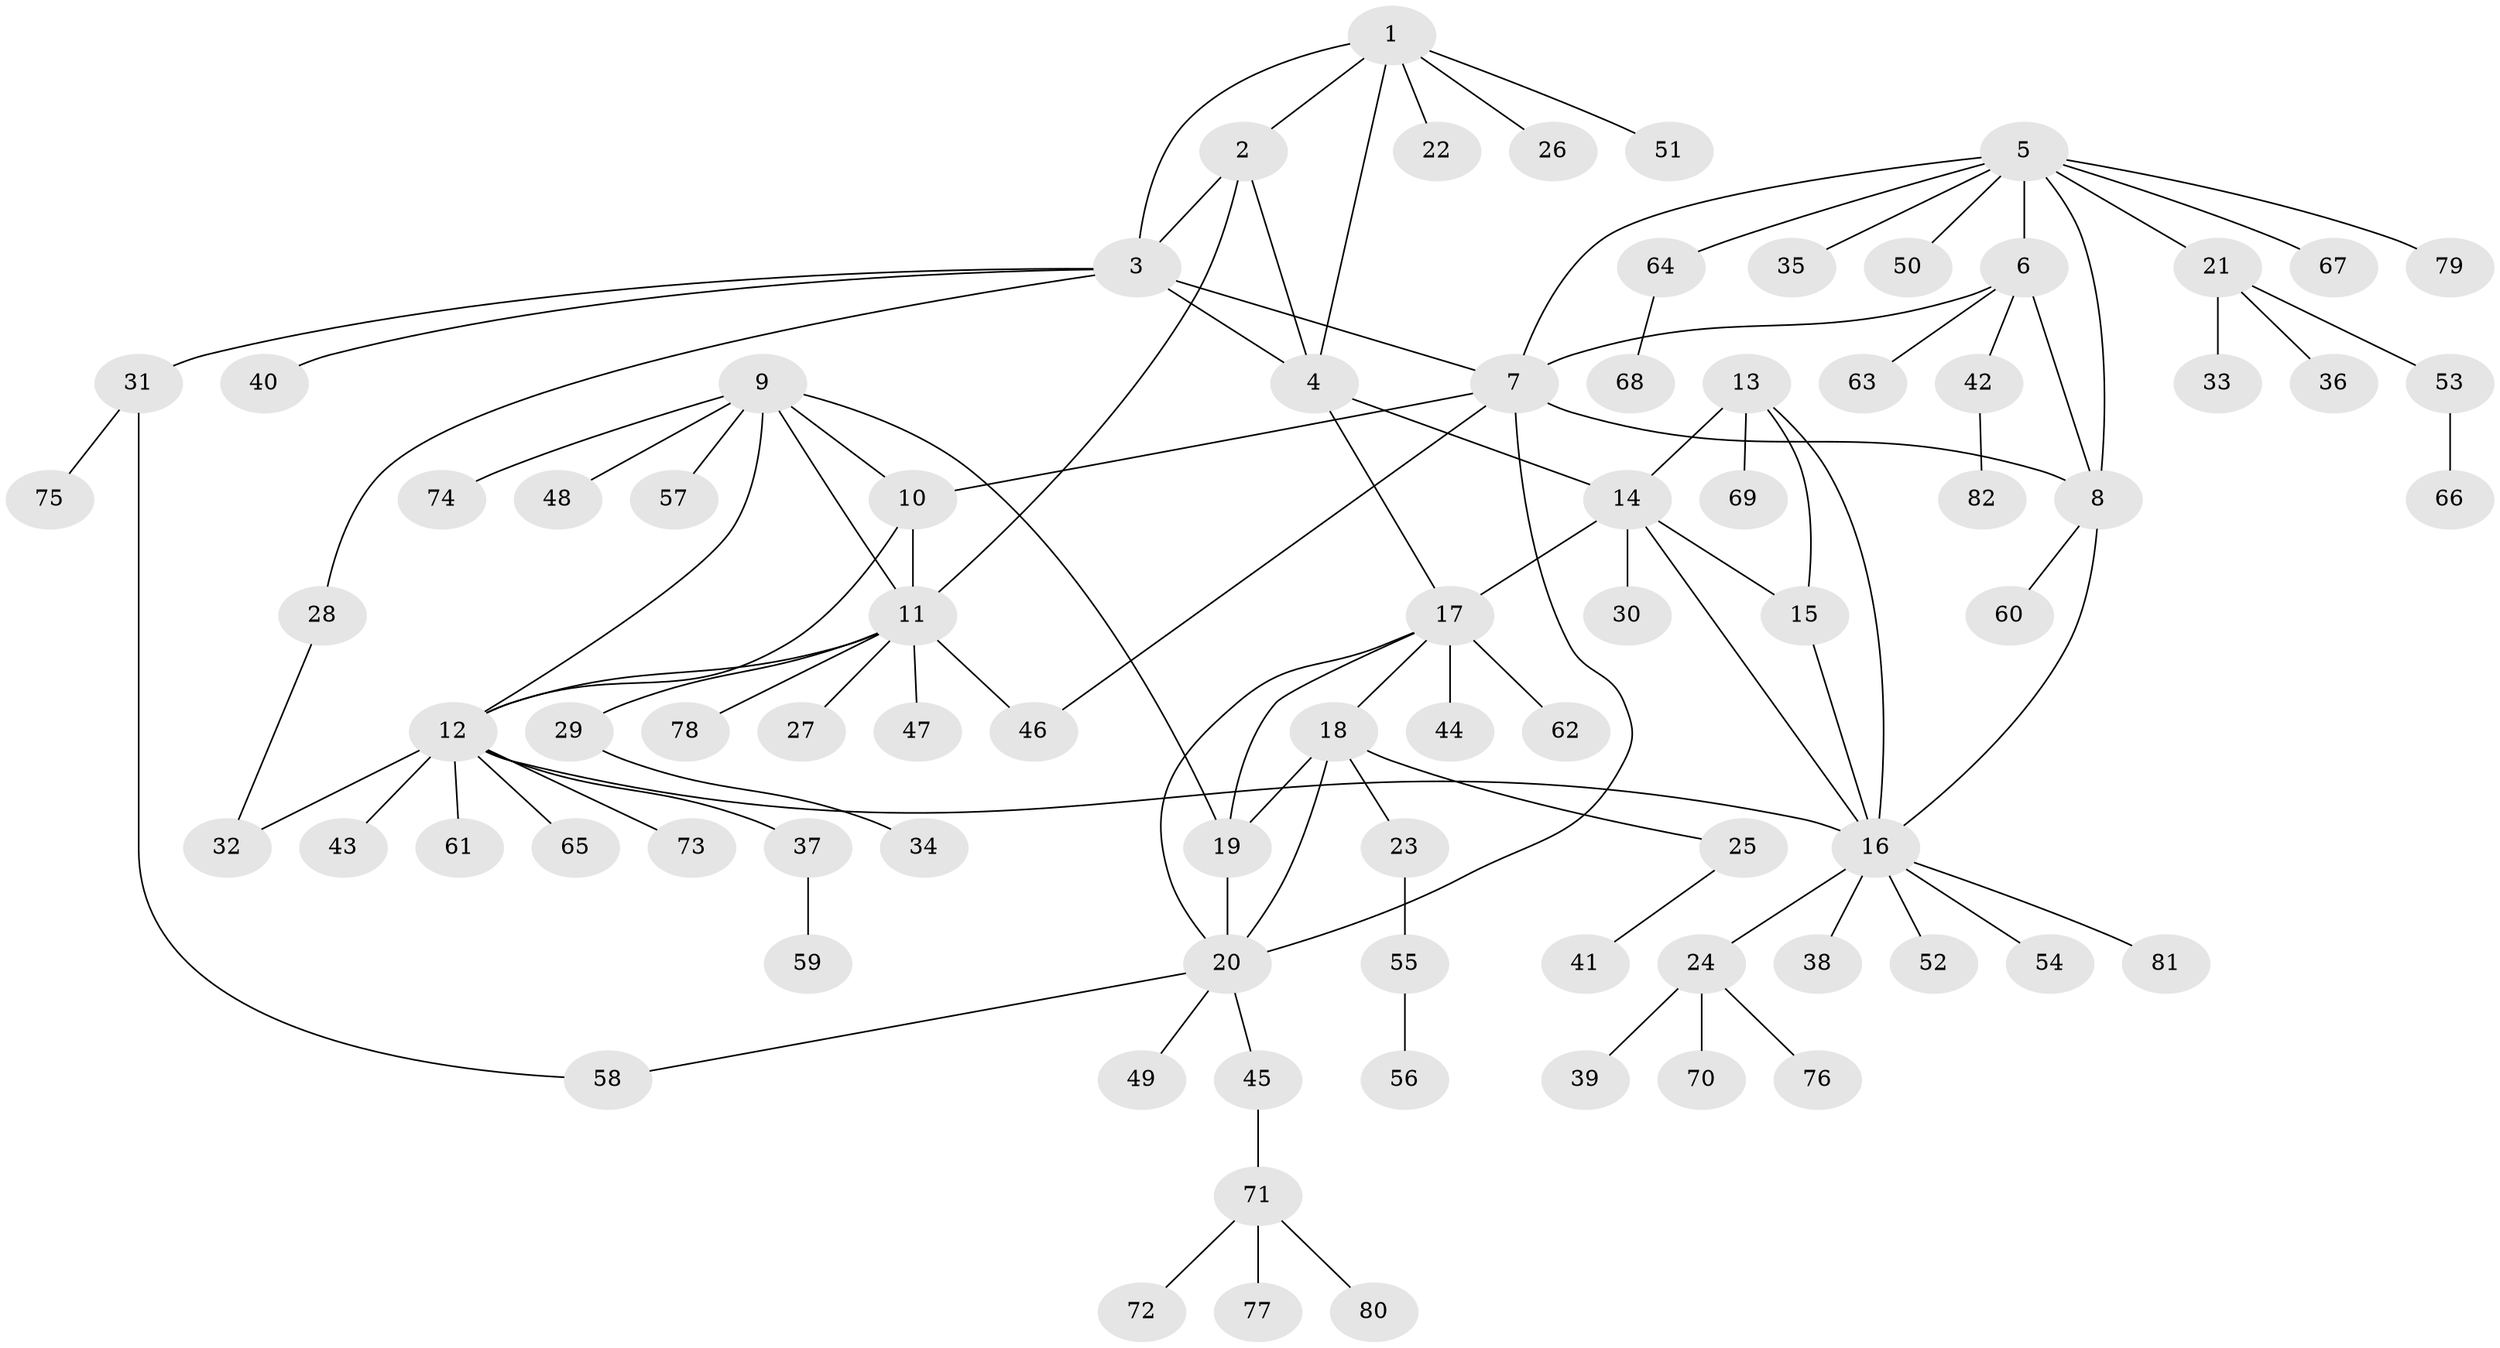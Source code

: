 // Generated by graph-tools (version 1.1) at 2025/50/03/09/25 03:50:36]
// undirected, 82 vertices, 105 edges
graph export_dot {
graph [start="1"]
  node [color=gray90,style=filled];
  1;
  2;
  3;
  4;
  5;
  6;
  7;
  8;
  9;
  10;
  11;
  12;
  13;
  14;
  15;
  16;
  17;
  18;
  19;
  20;
  21;
  22;
  23;
  24;
  25;
  26;
  27;
  28;
  29;
  30;
  31;
  32;
  33;
  34;
  35;
  36;
  37;
  38;
  39;
  40;
  41;
  42;
  43;
  44;
  45;
  46;
  47;
  48;
  49;
  50;
  51;
  52;
  53;
  54;
  55;
  56;
  57;
  58;
  59;
  60;
  61;
  62;
  63;
  64;
  65;
  66;
  67;
  68;
  69;
  70;
  71;
  72;
  73;
  74;
  75;
  76;
  77;
  78;
  79;
  80;
  81;
  82;
  1 -- 2;
  1 -- 3;
  1 -- 4;
  1 -- 22;
  1 -- 26;
  1 -- 51;
  2 -- 3;
  2 -- 4;
  2 -- 11;
  3 -- 4;
  3 -- 7;
  3 -- 28;
  3 -- 31;
  3 -- 40;
  4 -- 14;
  4 -- 17;
  5 -- 6;
  5 -- 7;
  5 -- 8;
  5 -- 21;
  5 -- 35;
  5 -- 50;
  5 -- 64;
  5 -- 67;
  5 -- 79;
  6 -- 7;
  6 -- 8;
  6 -- 42;
  6 -- 63;
  7 -- 8;
  7 -- 10;
  7 -- 20;
  7 -- 46;
  8 -- 16;
  8 -- 60;
  9 -- 10;
  9 -- 11;
  9 -- 12;
  9 -- 19;
  9 -- 48;
  9 -- 57;
  9 -- 74;
  10 -- 11;
  10 -- 12;
  11 -- 12;
  11 -- 27;
  11 -- 29;
  11 -- 46;
  11 -- 47;
  11 -- 78;
  12 -- 16;
  12 -- 32;
  12 -- 37;
  12 -- 43;
  12 -- 61;
  12 -- 65;
  12 -- 73;
  13 -- 14;
  13 -- 15;
  13 -- 16;
  13 -- 69;
  14 -- 15;
  14 -- 16;
  14 -- 17;
  14 -- 30;
  15 -- 16;
  16 -- 24;
  16 -- 38;
  16 -- 52;
  16 -- 54;
  16 -- 81;
  17 -- 18;
  17 -- 19;
  17 -- 20;
  17 -- 44;
  17 -- 62;
  18 -- 19;
  18 -- 20;
  18 -- 23;
  18 -- 25;
  19 -- 20;
  20 -- 45;
  20 -- 49;
  20 -- 58;
  21 -- 33;
  21 -- 36;
  21 -- 53;
  23 -- 55;
  24 -- 39;
  24 -- 70;
  24 -- 76;
  25 -- 41;
  28 -- 32;
  29 -- 34;
  31 -- 58;
  31 -- 75;
  37 -- 59;
  42 -- 82;
  45 -- 71;
  53 -- 66;
  55 -- 56;
  64 -- 68;
  71 -- 72;
  71 -- 77;
  71 -- 80;
}
